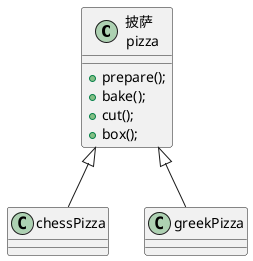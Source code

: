 @startuml

class "披萨 \n pizza" as pizza {
    + prepare();
    + bake();
    + cut();
    + box();
}

class chessPizza {
}

class greekPizza {
}

pizza <|-- chessPizza
pizza <|-- greekPizza

@enduml